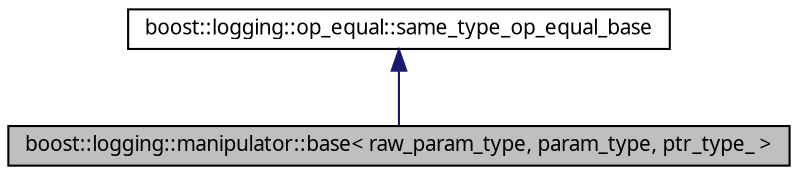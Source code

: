 digraph G
{
  edge [fontname="FreeSans.ttf",fontsize=10,labelfontname="FreeSans.ttf",labelfontsize=10];
  node [fontname="FreeSans.ttf",fontsize=10,shape=record];
  Node1 [label="boost::logging::manipulator::base\< raw_param_type, param_type, ptr_type_ \>",height=0.2,width=0.4,color="black", fillcolor="grey75", style="filled" fontcolor="black"];
  Node2 -> Node1 [dir=back,color="midnightblue",fontsize=10,style="solid",fontname="FreeSans.ttf"];
  Node2 [label="boost::logging::op_equal::same_type_op_equal_base",height=0.2,width=0.4,color="black", fillcolor="white", style="filled",URL="$structboost_1_1logging_1_1op__equal_1_1same__type__op__equal__base.html",tooltip="Base class when you want to implement operator== that will compare based on type..."];
}
